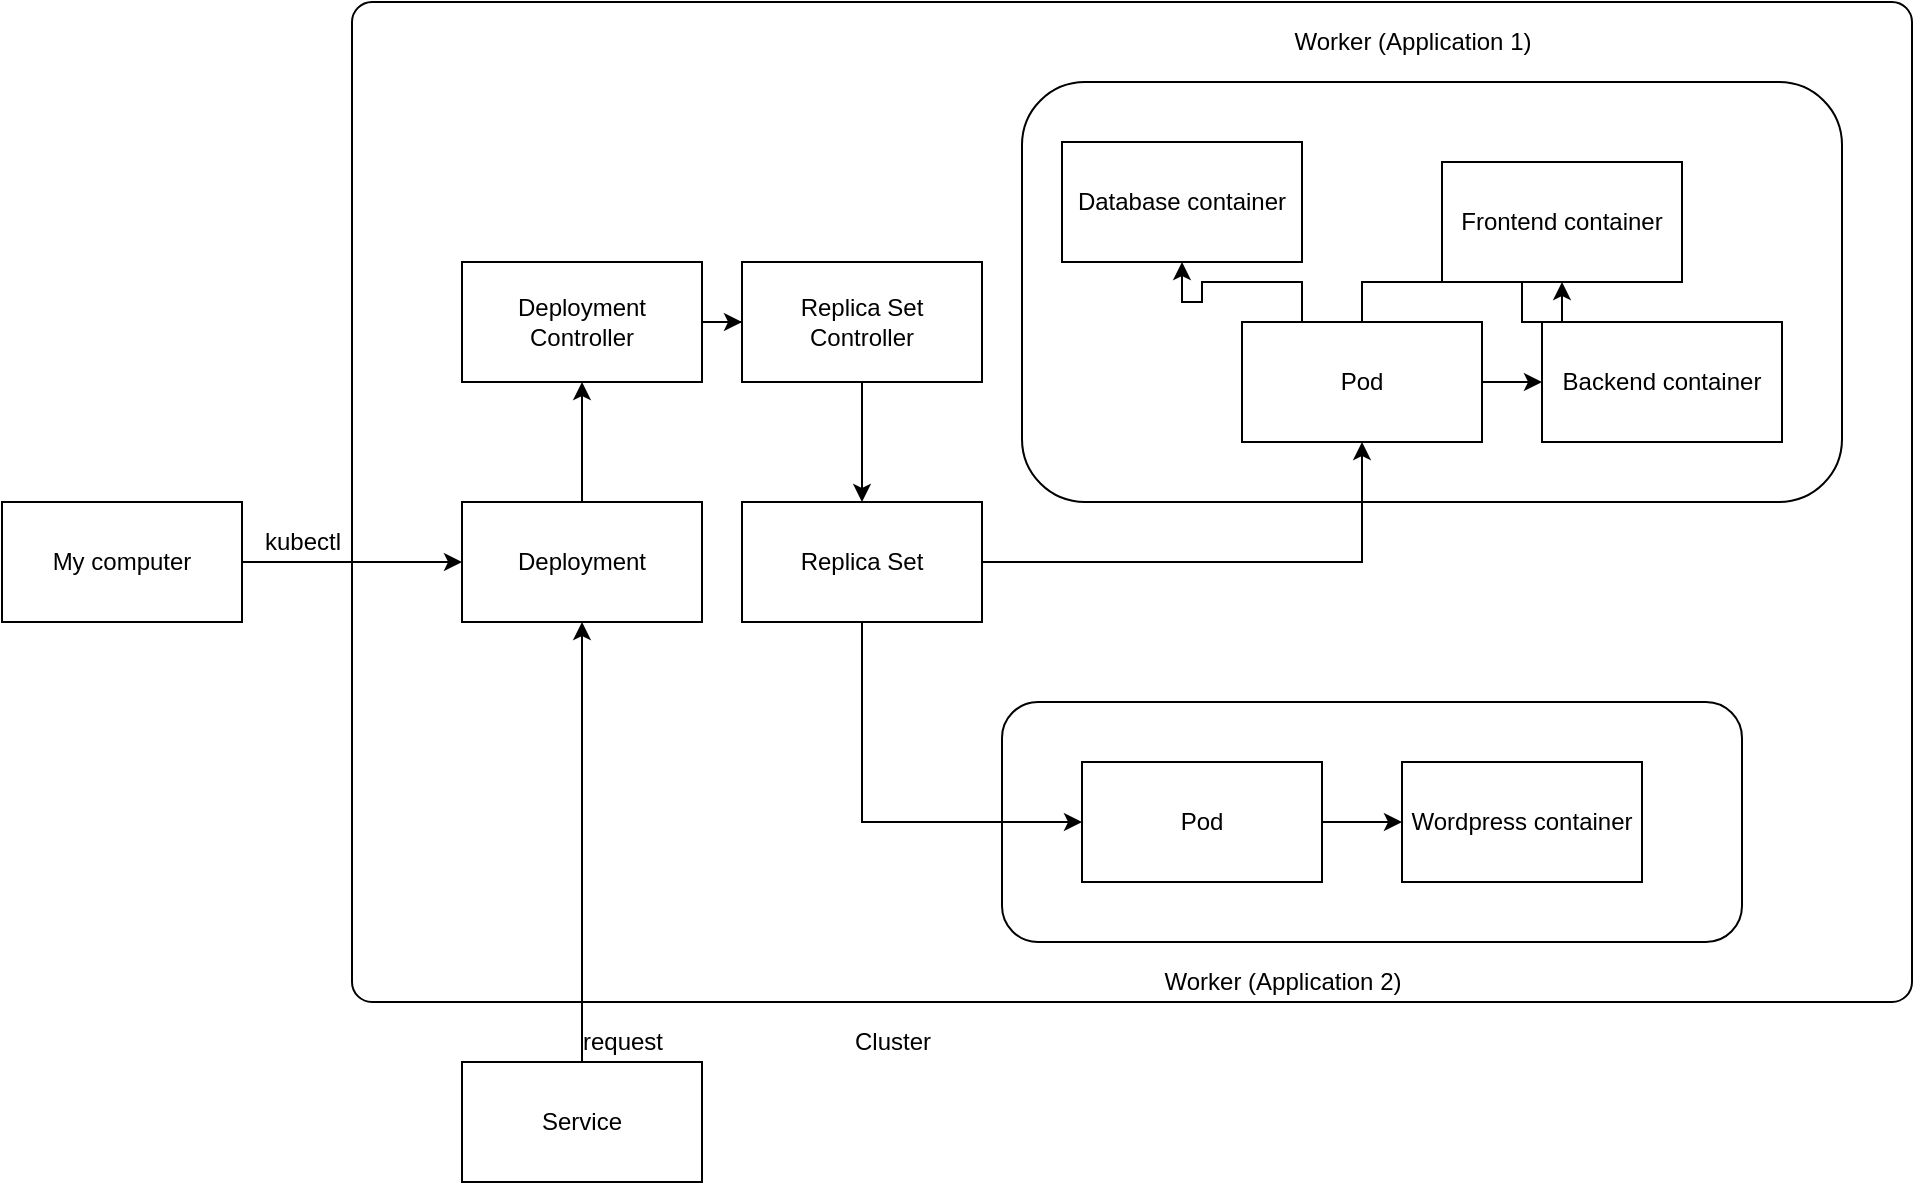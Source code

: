 <mxfile version="15.7.3" type="device"><diagram id="4tUGZbqyrgCBxOACsCb6" name="Page-1"><mxGraphModel dx="2137" dy="775" grid="1" gridSize="10" guides="1" tooltips="1" connect="1" arrows="1" fold="1" page="1" pageScale="1" pageWidth="827" pageHeight="1169" math="0" shadow="0"><root><mxCell id="0"/><mxCell id="1" parent="0"/><mxCell id="yqmet43o2KvqNnArb_f_-12" value="" style="edgeStyle=orthogonalEdgeStyle;rounded=0;orthogonalLoop=1;jettySize=auto;html=1;" edge="1" parent="1" source="yqmet43o2KvqNnArb_f_-1" target="yqmet43o2KvqNnArb_f_-2"><mxGeometry relative="1" as="geometry"/></mxCell><mxCell id="yqmet43o2KvqNnArb_f_-1" value="My computer" style="rounded=0;whiteSpace=wrap;html=1;" vertex="1" parent="1"><mxGeometry x="-70" y="340" width="120" height="60" as="geometry"/></mxCell><mxCell id="yqmet43o2KvqNnArb_f_-16" value="" style="edgeStyle=orthogonalEdgeStyle;rounded=0;orthogonalLoop=1;jettySize=auto;html=1;" edge="1" parent="1" source="yqmet43o2KvqNnArb_f_-2" target="yqmet43o2KvqNnArb_f_-3"><mxGeometry relative="1" as="geometry"/></mxCell><mxCell id="yqmet43o2KvqNnArb_f_-2" value="Deployment" style="rounded=0;whiteSpace=wrap;html=1;" vertex="1" parent="1"><mxGeometry x="160" y="340" width="120" height="60" as="geometry"/></mxCell><mxCell id="yqmet43o2KvqNnArb_f_-17" value="" style="edgeStyle=orthogonalEdgeStyle;rounded=0;orthogonalLoop=1;jettySize=auto;html=1;" edge="1" parent="1" source="yqmet43o2KvqNnArb_f_-3" target="yqmet43o2KvqNnArb_f_-5"><mxGeometry relative="1" as="geometry"/></mxCell><mxCell id="yqmet43o2KvqNnArb_f_-3" value="Deployment Controller" style="whiteSpace=wrap;html=1;" vertex="1" parent="1"><mxGeometry x="160" y="220" width="120" height="60" as="geometry"/></mxCell><mxCell id="yqmet43o2KvqNnArb_f_-19" value="" style="edgeStyle=orthogonalEdgeStyle;rounded=0;orthogonalLoop=1;jettySize=auto;html=1;" edge="1" parent="1" source="yqmet43o2KvqNnArb_f_-4" target="yqmet43o2KvqNnArb_f_-6"><mxGeometry relative="1" as="geometry"/></mxCell><mxCell id="yqmet43o2KvqNnArb_f_-26" style="edgeStyle=orthogonalEdgeStyle;rounded=0;orthogonalLoop=1;jettySize=auto;html=1;exitX=0.5;exitY=1;exitDx=0;exitDy=0;entryX=0;entryY=0.5;entryDx=0;entryDy=0;" edge="1" parent="1" source="yqmet43o2KvqNnArb_f_-4" target="yqmet43o2KvqNnArb_f_-24"><mxGeometry relative="1" as="geometry"/></mxCell><mxCell id="yqmet43o2KvqNnArb_f_-4" value="Replica Set" style="whiteSpace=wrap;html=1;" vertex="1" parent="1"><mxGeometry x="300" y="340" width="120" height="60" as="geometry"/></mxCell><mxCell id="yqmet43o2KvqNnArb_f_-18" value="" style="edgeStyle=orthogonalEdgeStyle;rounded=0;orthogonalLoop=1;jettySize=auto;html=1;" edge="1" parent="1" source="yqmet43o2KvqNnArb_f_-5" target="yqmet43o2KvqNnArb_f_-4"><mxGeometry relative="1" as="geometry"/></mxCell><mxCell id="yqmet43o2KvqNnArb_f_-5" value="Replica Set &lt;br&gt;Controller" style="whiteSpace=wrap;html=1;" vertex="1" parent="1"><mxGeometry x="300" y="220" width="120" height="60" as="geometry"/></mxCell><mxCell id="yqmet43o2KvqNnArb_f_-20" value="" style="edgeStyle=orthogonalEdgeStyle;rounded=0;orthogonalLoop=1;jettySize=auto;html=1;" edge="1" parent="1" source="yqmet43o2KvqNnArb_f_-6" target="yqmet43o2KvqNnArb_f_-7"><mxGeometry relative="1" as="geometry"/></mxCell><mxCell id="yqmet43o2KvqNnArb_f_-22" style="edgeStyle=orthogonalEdgeStyle;rounded=0;orthogonalLoop=1;jettySize=auto;html=1;exitX=0.25;exitY=0;exitDx=0;exitDy=0;" edge="1" parent="1" source="yqmet43o2KvqNnArb_f_-6" target="yqmet43o2KvqNnArb_f_-9"><mxGeometry relative="1" as="geometry"/></mxCell><mxCell id="yqmet43o2KvqNnArb_f_-23" value="" style="edgeStyle=orthogonalEdgeStyle;rounded=0;orthogonalLoop=1;jettySize=auto;html=1;" edge="1" parent="1" source="yqmet43o2KvqNnArb_f_-6" target="yqmet43o2KvqNnArb_f_-8"><mxGeometry relative="1" as="geometry"/></mxCell><mxCell id="yqmet43o2KvqNnArb_f_-6" value="Pod" style="whiteSpace=wrap;html=1;" vertex="1" parent="1"><mxGeometry x="550" y="250" width="120" height="60" as="geometry"/></mxCell><mxCell id="yqmet43o2KvqNnArb_f_-7" value="Frontend container" style="whiteSpace=wrap;html=1;" vertex="1" parent="1"><mxGeometry x="650" y="170" width="120" height="60" as="geometry"/></mxCell><mxCell id="yqmet43o2KvqNnArb_f_-8" value="Backend container" style="whiteSpace=wrap;html=1;" vertex="1" parent="1"><mxGeometry x="700" y="250" width="120" height="60" as="geometry"/></mxCell><mxCell id="yqmet43o2KvqNnArb_f_-9" value="Database container" style="whiteSpace=wrap;html=1;" vertex="1" parent="1"><mxGeometry x="460" y="160" width="120" height="60" as="geometry"/></mxCell><mxCell id="yqmet43o2KvqNnArb_f_-14" value="" style="edgeStyle=orthogonalEdgeStyle;rounded=0;orthogonalLoop=1;jettySize=auto;html=1;" edge="1" parent="1" source="yqmet43o2KvqNnArb_f_-11" target="yqmet43o2KvqNnArb_f_-2"><mxGeometry relative="1" as="geometry"/></mxCell><mxCell id="yqmet43o2KvqNnArb_f_-11" value="Service" style="whiteSpace=wrap;html=1;" vertex="1" parent="1"><mxGeometry x="160" y="620" width="120" height="60" as="geometry"/></mxCell><mxCell id="yqmet43o2KvqNnArb_f_-13" value="kubectl" style="text;html=1;align=center;verticalAlign=middle;resizable=0;points=[];autosize=1;strokeColor=none;fillColor=none;" vertex="1" parent="1"><mxGeometry x="55" y="350" width="50" height="20" as="geometry"/></mxCell><mxCell id="yqmet43o2KvqNnArb_f_-15" value="request" style="text;html=1;align=center;verticalAlign=middle;resizable=0;points=[];autosize=1;strokeColor=none;fillColor=none;" vertex="1" parent="1"><mxGeometry x="210" y="600" width="60" height="20" as="geometry"/></mxCell><mxCell id="yqmet43o2KvqNnArb_f_-27" value="" style="edgeStyle=orthogonalEdgeStyle;rounded=0;orthogonalLoop=1;jettySize=auto;html=1;" edge="1" parent="1" source="yqmet43o2KvqNnArb_f_-24" target="yqmet43o2KvqNnArb_f_-25"><mxGeometry relative="1" as="geometry"/></mxCell><mxCell id="yqmet43o2KvqNnArb_f_-24" value="Pod" style="whiteSpace=wrap;html=1;" vertex="1" parent="1"><mxGeometry x="470" y="470" width="120" height="60" as="geometry"/></mxCell><mxCell id="yqmet43o2KvqNnArb_f_-25" value="Wordpress container" style="whiteSpace=wrap;html=1;" vertex="1" parent="1"><mxGeometry x="630" y="470" width="120" height="60" as="geometry"/></mxCell><mxCell id="yqmet43o2KvqNnArb_f_-29" value="" style="rounded=1;whiteSpace=wrap;html=1;fillColor=none;" vertex="1" parent="1"><mxGeometry x="430" y="440" width="370" height="120" as="geometry"/></mxCell><mxCell id="yqmet43o2KvqNnArb_f_-30" value="Worker (Application 2)" style="text;html=1;align=center;verticalAlign=middle;resizable=0;points=[];autosize=1;strokeColor=none;fillColor=none;" vertex="1" parent="1"><mxGeometry x="505" y="570" width="130" height="20" as="geometry"/></mxCell><mxCell id="yqmet43o2KvqNnArb_f_-31" value="" style="rounded=1;whiteSpace=wrap;html=1;fillColor=none;" vertex="1" parent="1"><mxGeometry x="440" y="130" width="410" height="210" as="geometry"/></mxCell><mxCell id="yqmet43o2KvqNnArb_f_-32" value="Worker (Application 1)" style="text;html=1;align=center;verticalAlign=middle;resizable=0;points=[];autosize=1;strokeColor=none;fillColor=none;" vertex="1" parent="1"><mxGeometry x="570" y="100" width="130" height="20" as="geometry"/></mxCell><mxCell id="yqmet43o2KvqNnArb_f_-33" value="" style="rounded=1;whiteSpace=wrap;html=1;fillColor=none;shadow=0;absoluteArcSize=1;" vertex="1" parent="1"><mxGeometry x="105" y="90" width="780" height="500" as="geometry"/></mxCell><mxCell id="yqmet43o2KvqNnArb_f_-34" value="Cluster" style="text;html=1;align=center;verticalAlign=middle;resizable=0;points=[];autosize=1;strokeColor=none;fillColor=none;" vertex="1" parent="1"><mxGeometry x="350" y="600" width="50" height="20" as="geometry"/></mxCell></root></mxGraphModel></diagram></mxfile>